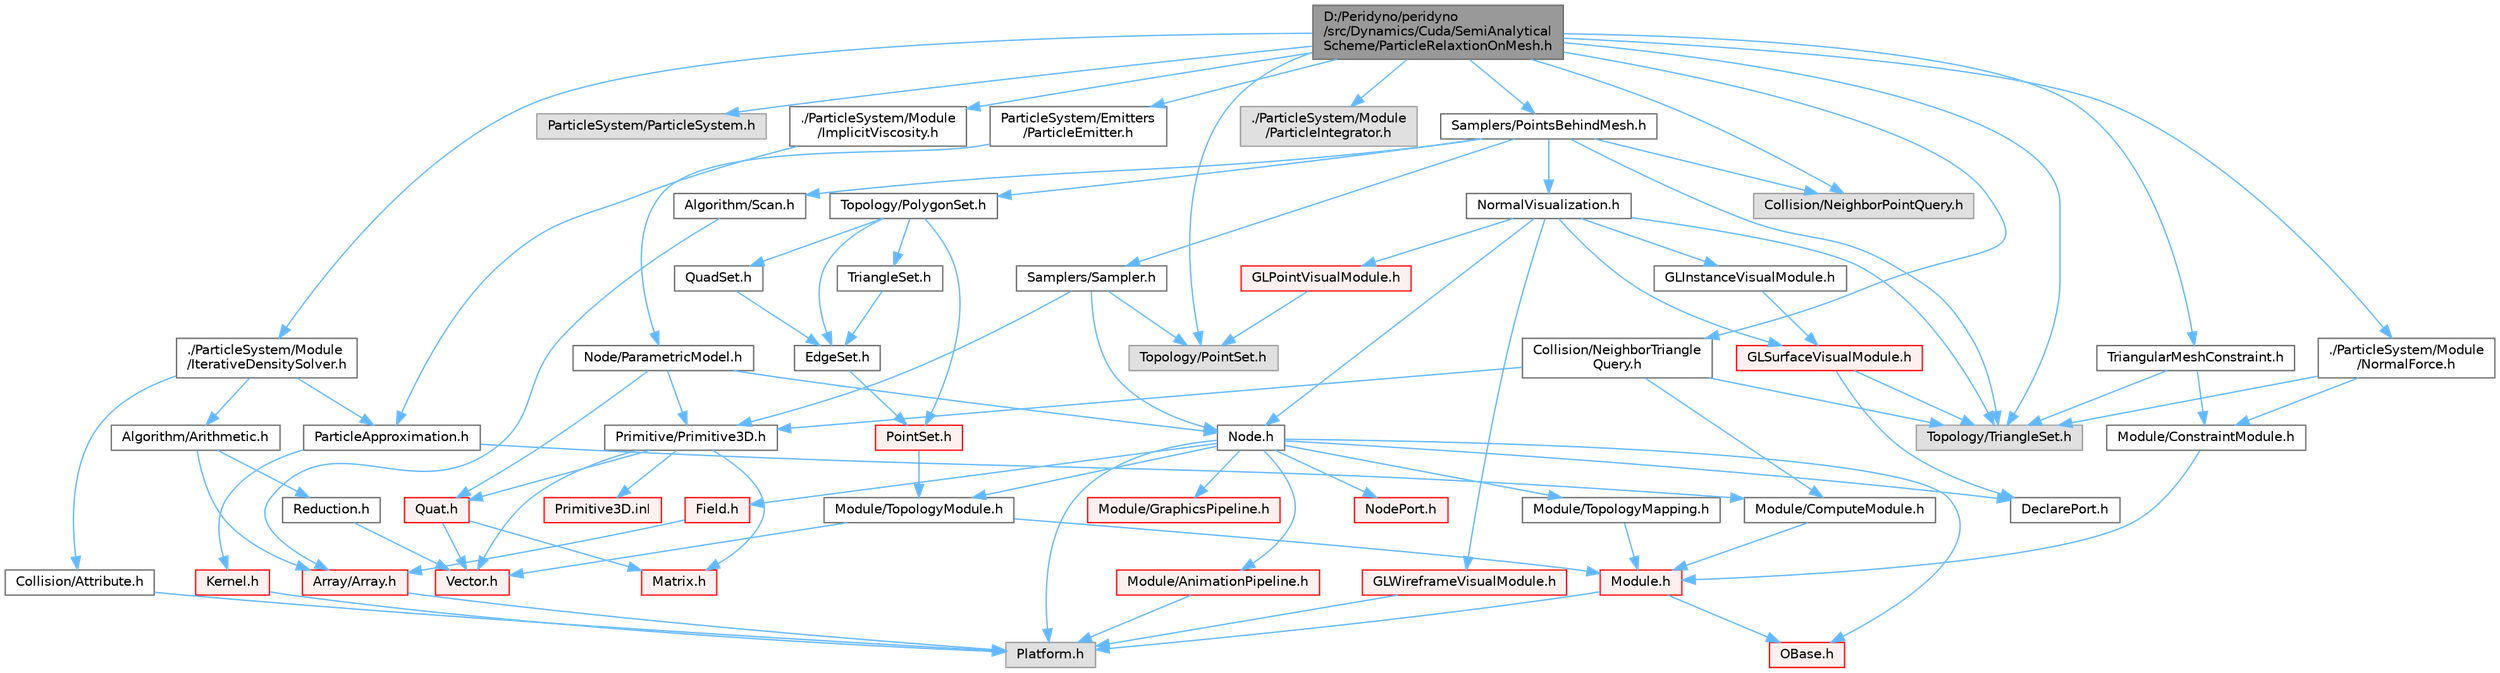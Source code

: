 digraph "D:/Peridyno/peridyno/src/Dynamics/Cuda/SemiAnalyticalScheme/ParticleRelaxtionOnMesh.h"
{
 // LATEX_PDF_SIZE
  bgcolor="transparent";
  edge [fontname=Helvetica,fontsize=10,labelfontname=Helvetica,labelfontsize=10];
  node [fontname=Helvetica,fontsize=10,shape=box,height=0.2,width=0.4];
  Node1 [id="Node000001",label="D:/Peridyno/peridyno\l/src/Dynamics/Cuda/SemiAnalytical\lScheme/ParticleRelaxtionOnMesh.h",height=0.2,width=0.4,color="gray40", fillcolor="grey60", style="filled", fontcolor="black",tooltip=" "];
  Node1 -> Node2 [id="edge1_Node000001_Node000002",color="steelblue1",style="solid",tooltip=" "];
  Node2 [id="Node000002",label="Topology/PointSet.h",height=0.2,width=0.4,color="grey60", fillcolor="#E0E0E0", style="filled",tooltip=" "];
  Node1 -> Node3 [id="edge2_Node000001_Node000003",color="steelblue1",style="solid",tooltip=" "];
  Node3 [id="Node000003",label="ParticleSystem/ParticleSystem.h",height=0.2,width=0.4,color="grey60", fillcolor="#E0E0E0", style="filled",tooltip=" "];
  Node1 -> Node4 [id="edge3_Node000001_Node000004",color="steelblue1",style="solid",tooltip=" "];
  Node4 [id="Node000004",label="ParticleSystem/Emitters\l/ParticleEmitter.h",height=0.2,width=0.4,color="grey40", fillcolor="white", style="filled",URL="$_cuda_2_particle_system_2_emitters_2_particle_emitter_8h.html",tooltip=" "];
  Node4 -> Node5 [id="edge4_Node000004_Node000005",color="steelblue1",style="solid",tooltip=" "];
  Node5 [id="Node000005",label="Node/ParametricModel.h",height=0.2,width=0.4,color="grey40", fillcolor="white", style="filled",URL="$_parametric_model_8h.html",tooltip=" "];
  Node5 -> Node6 [id="edge5_Node000005_Node000006",color="steelblue1",style="solid",tooltip=" "];
  Node6 [id="Node000006",label="Node.h",height=0.2,width=0.4,color="grey40", fillcolor="white", style="filled",URL="$_node_8h.html",tooltip=" "];
  Node6 -> Node7 [id="edge6_Node000006_Node000007",color="steelblue1",style="solid",tooltip=" "];
  Node7 [id="Node000007",label="OBase.h",height=0.2,width=0.4,color="red", fillcolor="#FFF0F0", style="filled",URL="$_o_base_8h.html",tooltip=" "];
  Node6 -> Node19 [id="edge7_Node000006_Node000019",color="steelblue1",style="solid",tooltip=" "];
  Node19 [id="Node000019",label="Field.h",height=0.2,width=0.4,color="red", fillcolor="#FFF0F0", style="filled",URL="$_field_8h.html",tooltip=" "];
  Node19 -> Node22 [id="edge8_Node000019_Node000022",color="steelblue1",style="solid",tooltip=" "];
  Node22 [id="Node000022",label="Array/Array.h",height=0.2,width=0.4,color="red", fillcolor="#FFF0F0", style="filled",URL="$_array_8h.html",tooltip=" "];
  Node22 -> Node10 [id="edge9_Node000022_Node000010",color="steelblue1",style="solid",tooltip=" "];
  Node10 [id="Node000010",label="Platform.h",height=0.2,width=0.4,color="grey60", fillcolor="#E0E0E0", style="filled",tooltip=" "];
  Node6 -> Node10 [id="edge10_Node000006_Node000010",color="steelblue1",style="solid",tooltip=" "];
  Node6 -> Node72 [id="edge11_Node000006_Node000072",color="steelblue1",style="solid",tooltip=" "];
  Node72 [id="Node000072",label="DeclarePort.h",height=0.2,width=0.4,color="grey40", fillcolor="white", style="filled",URL="$_declare_port_8h.html",tooltip=" "];
  Node6 -> Node73 [id="edge12_Node000006_Node000073",color="steelblue1",style="solid",tooltip=" "];
  Node73 [id="Node000073",label="NodePort.h",height=0.2,width=0.4,color="red", fillcolor="#FFF0F0", style="filled",URL="$_node_port_8h.html",tooltip=" "];
  Node6 -> Node74 [id="edge13_Node000006_Node000074",color="steelblue1",style="solid",tooltip=" "];
  Node74 [id="Node000074",label="Module/TopologyModule.h",height=0.2,width=0.4,color="grey40", fillcolor="white", style="filled",URL="$_topology_module_8h.html",tooltip=" "];
  Node74 -> Node35 [id="edge14_Node000074_Node000035",color="steelblue1",style="solid",tooltip=" "];
  Node35 [id="Node000035",label="Vector.h",height=0.2,width=0.4,color="red", fillcolor="#FFF0F0", style="filled",URL="$_vector_8h.html",tooltip=" "];
  Node74 -> Node75 [id="edge15_Node000074_Node000075",color="steelblue1",style="solid",tooltip=" "];
  Node75 [id="Node000075",label="Module.h",height=0.2,width=0.4,color="red", fillcolor="#FFF0F0", style="filled",URL="$_module_8h.html",tooltip=" "];
  Node75 -> Node10 [id="edge16_Node000075_Node000010",color="steelblue1",style="solid",tooltip=" "];
  Node75 -> Node7 [id="edge17_Node000075_Node000007",color="steelblue1",style="solid",tooltip=" "];
  Node6 -> Node95 [id="edge18_Node000006_Node000095",color="steelblue1",style="solid",tooltip=" "];
  Node95 [id="Node000095",label="Module/TopologyMapping.h",height=0.2,width=0.4,color="grey40", fillcolor="white", style="filled",URL="$_topology_mapping_8h.html",tooltip=" "];
  Node95 -> Node75 [id="edge19_Node000095_Node000075",color="steelblue1",style="solid",tooltip=" "];
  Node6 -> Node96 [id="edge20_Node000006_Node000096",color="steelblue1",style="solid",tooltip=" "];
  Node96 [id="Node000096",label="Module/AnimationPipeline.h",height=0.2,width=0.4,color="red", fillcolor="#FFF0F0", style="filled",URL="$_animation_pipeline_8h.html",tooltip=" "];
  Node96 -> Node10 [id="edge21_Node000096_Node000010",color="steelblue1",style="solid",tooltip=" "];
  Node6 -> Node98 [id="edge22_Node000006_Node000098",color="steelblue1",style="solid",tooltip=" "];
  Node98 [id="Node000098",label="Module/GraphicsPipeline.h",height=0.2,width=0.4,color="red", fillcolor="#FFF0F0", style="filled",URL="$_graphics_pipeline_8h.html",tooltip=" "];
  Node5 -> Node66 [id="edge23_Node000005_Node000066",color="steelblue1",style="solid",tooltip=" "];
  Node66 [id="Node000066",label="Quat.h",height=0.2,width=0.4,color="red", fillcolor="#FFF0F0", style="filled",URL="$_quat_8h.html",tooltip="Implementation of quaternion."];
  Node66 -> Node35 [id="edge24_Node000066_Node000035",color="steelblue1",style="solid",tooltip=" "];
  Node66 -> Node53 [id="edge25_Node000066_Node000053",color="steelblue1",style="solid",tooltip=" "];
  Node53 [id="Node000053",label="Matrix.h",height=0.2,width=0.4,color="red", fillcolor="#FFF0F0", style="filled",URL="$_matrix_8h.html",tooltip=" "];
  Node5 -> Node99 [id="edge26_Node000005_Node000099",color="steelblue1",style="solid",tooltip=" "];
  Node99 [id="Node000099",label="Primitive/Primitive3D.h",height=0.2,width=0.4,color="grey40", fillcolor="white", style="filled",URL="$_primitive3_d_8h.html",tooltip=" "];
  Node99 -> Node35 [id="edge27_Node000099_Node000035",color="steelblue1",style="solid",tooltip=" "];
  Node99 -> Node53 [id="edge28_Node000099_Node000053",color="steelblue1",style="solid",tooltip=" "];
  Node99 -> Node66 [id="edge29_Node000099_Node000066",color="steelblue1",style="solid",tooltip=" "];
  Node99 -> Node100 [id="edge30_Node000099_Node000100",color="steelblue1",style="solid",tooltip=" "];
  Node100 [id="Node000100",label="Primitive3D.inl",height=0.2,width=0.4,color="red", fillcolor="#FFF0F0", style="filled",URL="$_primitive3_d_8inl.html",tooltip=" "];
  Node1 -> Node103 [id="edge31_Node000001_Node000103",color="steelblue1",style="solid",tooltip=" "];
  Node103 [id="Node000103",label="./ParticleSystem/Module\l/IterativeDensitySolver.h",height=0.2,width=0.4,color="grey40", fillcolor="white", style="filled",URL="$_iterative_density_solver_8h.html",tooltip=" "];
  Node103 -> Node104 [id="edge32_Node000103_Node000104",color="steelblue1",style="solid",tooltip=" "];
  Node104 [id="Node000104",label="ParticleApproximation.h",height=0.2,width=0.4,color="grey40", fillcolor="white", style="filled",URL="$_particle_approximation_8h.html",tooltip=" "];
  Node104 -> Node105 [id="edge33_Node000104_Node000105",color="steelblue1",style="solid",tooltip=" "];
  Node105 [id="Node000105",label="Module/ComputeModule.h",height=0.2,width=0.4,color="grey40", fillcolor="white", style="filled",URL="$_compute_module_8h.html",tooltip=" "];
  Node105 -> Node75 [id="edge34_Node000105_Node000075",color="steelblue1",style="solid",tooltip=" "];
  Node104 -> Node106 [id="edge35_Node000104_Node000106",color="steelblue1",style="solid",tooltip=" "];
  Node106 [id="Node000106",label="Kernel.h",height=0.2,width=0.4,color="red", fillcolor="#FFF0F0", style="filled",URL="$_kernel_8h.html",tooltip=" "];
  Node106 -> Node10 [id="edge36_Node000106_Node000010",color="steelblue1",style="solid",tooltip=" "];
  Node103 -> Node107 [id="edge37_Node000103_Node000107",color="steelblue1",style="solid",tooltip=" "];
  Node107 [id="Node000107",label="Algorithm/Arithmetic.h",height=0.2,width=0.4,color="grey40", fillcolor="white", style="filled",URL="$_arithmetic_8h.html",tooltip=" "];
  Node107 -> Node108 [id="edge38_Node000107_Node000108",color="steelblue1",style="solid",tooltip=" "];
  Node108 [id="Node000108",label="Reduction.h",height=0.2,width=0.4,color="grey40", fillcolor="white", style="filled",URL="$_reduction_8h.html",tooltip=" "];
  Node108 -> Node35 [id="edge39_Node000108_Node000035",color="steelblue1",style="solid",tooltip=" "];
  Node107 -> Node22 [id="edge40_Node000107_Node000022",color="steelblue1",style="solid",tooltip=" "];
  Node103 -> Node109 [id="edge41_Node000103_Node000109",color="steelblue1",style="solid",tooltip=" "];
  Node109 [id="Node000109",label="Collision/Attribute.h",height=0.2,width=0.4,color="grey40", fillcolor="white", style="filled",URL="$_attribute_8h.html",tooltip=" "];
  Node109 -> Node10 [id="edge42_Node000109_Node000010",color="steelblue1",style="solid",tooltip=" "];
  Node1 -> Node110 [id="edge43_Node000001_Node000110",color="steelblue1",style="solid",tooltip=" "];
  Node110 [id="Node000110",label="./ParticleSystem/Module\l/ImplicitViscosity.h",height=0.2,width=0.4,color="grey40", fillcolor="white", style="filled",URL="$_implicit_viscosity_8h.html",tooltip=" "];
  Node110 -> Node104 [id="edge44_Node000110_Node000104",color="steelblue1",style="solid",tooltip=" "];
  Node1 -> Node111 [id="edge45_Node000001_Node000111",color="steelblue1",style="solid",tooltip=" "];
  Node111 [id="Node000111",label="./ParticleSystem/Module\l/ParticleIntegrator.h",height=0.2,width=0.4,color="grey60", fillcolor="#E0E0E0", style="filled",tooltip=" "];
  Node1 -> Node112 [id="edge46_Node000001_Node000112",color="steelblue1",style="solid",tooltip=" "];
  Node112 [id="Node000112",label="./ParticleSystem/Module\l/NormalForce.h",height=0.2,width=0.4,color="grey40", fillcolor="white", style="filled",URL="$_normal_force_8h.html",tooltip=" "];
  Node112 -> Node113 [id="edge47_Node000112_Node000113",color="steelblue1",style="solid",tooltip=" "];
  Node113 [id="Node000113",label="Module/ConstraintModule.h",height=0.2,width=0.4,color="grey40", fillcolor="white", style="filled",URL="$_constraint_module_8h.html",tooltip=" "];
  Node113 -> Node75 [id="edge48_Node000113_Node000075",color="steelblue1",style="solid",tooltip=" "];
  Node112 -> Node114 [id="edge49_Node000112_Node000114",color="steelblue1",style="solid",tooltip=" "];
  Node114 [id="Node000114",label="Topology/TriangleSet.h",height=0.2,width=0.4,color="grey60", fillcolor="#E0E0E0", style="filled",tooltip=" "];
  Node1 -> Node115 [id="edge50_Node000001_Node000115",color="steelblue1",style="solid",tooltip=" "];
  Node115 [id="Node000115",label="Collision/NeighborTriangle\lQuery.h",height=0.2,width=0.4,color="grey40", fillcolor="white", style="filled",URL="$_neighbor_triangle_query_8h.html",tooltip=" "];
  Node115 -> Node105 [id="edge51_Node000115_Node000105",color="steelblue1",style="solid",tooltip=" "];
  Node115 -> Node114 [id="edge52_Node000115_Node000114",color="steelblue1",style="solid",tooltip=" "];
  Node115 -> Node99 [id="edge53_Node000115_Node000099",color="steelblue1",style="solid",tooltip=" "];
  Node1 -> Node116 [id="edge54_Node000001_Node000116",color="steelblue1",style="solid",tooltip=" "];
  Node116 [id="Node000116",label="TriangularMeshConstraint.h",height=0.2,width=0.4,color="grey40", fillcolor="white", style="filled",URL="$_triangular_mesh_constraint_8h.html",tooltip=" "];
  Node116 -> Node113 [id="edge55_Node000116_Node000113",color="steelblue1",style="solid",tooltip=" "];
  Node116 -> Node114 [id="edge56_Node000116_Node000114",color="steelblue1",style="solid",tooltip=" "];
  Node1 -> Node117 [id="edge57_Node000001_Node000117",color="steelblue1",style="solid",tooltip=" "];
  Node117 [id="Node000117",label="Collision/NeighborPointQuery.h",height=0.2,width=0.4,color="grey60", fillcolor="#E0E0E0", style="filled",tooltip=" "];
  Node1 -> Node114 [id="edge58_Node000001_Node000114",color="steelblue1",style="solid",tooltip=" "];
  Node1 -> Node118 [id="edge59_Node000001_Node000118",color="steelblue1",style="solid",tooltip=" "];
  Node118 [id="Node000118",label="Samplers/PointsBehindMesh.h",height=0.2,width=0.4,color="grey40", fillcolor="white", style="filled",URL="$_points_behind_mesh_8h.html",tooltip=" "];
  Node118 -> Node119 [id="edge60_Node000118_Node000119",color="steelblue1",style="solid",tooltip=" "];
  Node119 [id="Node000119",label="Samplers/Sampler.h",height=0.2,width=0.4,color="grey40", fillcolor="white", style="filled",URL="$_sampler_8h.html",tooltip=" "];
  Node119 -> Node6 [id="edge61_Node000119_Node000006",color="steelblue1",style="solid",tooltip=" "];
  Node119 -> Node99 [id="edge62_Node000119_Node000099",color="steelblue1",style="solid",tooltip=" "];
  Node119 -> Node2 [id="edge63_Node000119_Node000002",color="steelblue1",style="solid",tooltip=" "];
  Node118 -> Node120 [id="edge64_Node000118_Node000120",color="steelblue1",style="solid",tooltip=" "];
  Node120 [id="Node000120",label="Topology/PolygonSet.h",height=0.2,width=0.4,color="grey40", fillcolor="white", style="filled",URL="$_polygon_set_8h.html",tooltip=" "];
  Node120 -> Node121 [id="edge65_Node000120_Node000121",color="steelblue1",style="solid",tooltip=" "];
  Node121 [id="Node000121",label="PointSet.h",height=0.2,width=0.4,color="red", fillcolor="#FFF0F0", style="filled",URL="$_cuda_2_topology_2_point_set_8h.html",tooltip=" "];
  Node121 -> Node74 [id="edge66_Node000121_Node000074",color="steelblue1",style="solid",tooltip=" "];
  Node120 -> Node123 [id="edge67_Node000120_Node000123",color="steelblue1",style="solid",tooltip=" "];
  Node123 [id="Node000123",label="EdgeSet.h",height=0.2,width=0.4,color="grey40", fillcolor="white", style="filled",URL="$_cuda_2_topology_2_edge_set_8h.html",tooltip=" "];
  Node123 -> Node121 [id="edge68_Node000123_Node000121",color="steelblue1",style="solid",tooltip=" "];
  Node120 -> Node124 [id="edge69_Node000120_Node000124",color="steelblue1",style="solid",tooltip=" "];
  Node124 [id="Node000124",label="TriangleSet.h",height=0.2,width=0.4,color="grey40", fillcolor="white", style="filled",URL="$_cuda_2_topology_2_triangle_set_8h.html",tooltip=" "];
  Node124 -> Node123 [id="edge70_Node000124_Node000123",color="steelblue1",style="solid",tooltip=" "];
  Node120 -> Node125 [id="edge71_Node000120_Node000125",color="steelblue1",style="solid",tooltip=" "];
  Node125 [id="Node000125",label="QuadSet.h",height=0.2,width=0.4,color="grey40", fillcolor="white", style="filled",URL="$_quad_set_8h.html",tooltip=" "];
  Node125 -> Node123 [id="edge72_Node000125_Node000123",color="steelblue1",style="solid",tooltip=" "];
  Node118 -> Node114 [id="edge73_Node000118_Node000114",color="steelblue1",style="solid",tooltip=" "];
  Node118 -> Node126 [id="edge74_Node000118_Node000126",color="steelblue1",style="solid",tooltip=" "];
  Node126 [id="Node000126",label="NormalVisualization.h",height=0.2,width=0.4,color="grey40", fillcolor="white", style="filled",URL="$_normal_visualization_8h.html",tooltip=" "];
  Node126 -> Node6 [id="edge75_Node000126_Node000006",color="steelblue1",style="solid",tooltip=" "];
  Node126 -> Node114 [id="edge76_Node000126_Node000114",color="steelblue1",style="solid",tooltip=" "];
  Node126 -> Node127 [id="edge77_Node000126_Node000127",color="steelblue1",style="solid",tooltip=" "];
  Node127 [id="Node000127",label="GLWireframeVisualModule.h",height=0.2,width=0.4,color="red", fillcolor="#FFF0F0", style="filled",URL="$_g_l_wireframe_visual_module_8h.html",tooltip=" "];
  Node127 -> Node10 [id="edge78_Node000127_Node000010",color="steelblue1",style="solid",tooltip=" "];
  Node126 -> Node139 [id="edge79_Node000126_Node000139",color="steelblue1",style="solid",tooltip=" "];
  Node139 [id="Node000139",label="GLPointVisualModule.h",height=0.2,width=0.4,color="red", fillcolor="#FFF0F0", style="filled",URL="$_g_l_point_visual_module_8h.html",tooltip=" "];
  Node139 -> Node2 [id="edge80_Node000139_Node000002",color="steelblue1",style="solid",tooltip=" "];
  Node126 -> Node140 [id="edge81_Node000126_Node000140",color="steelblue1",style="solid",tooltip=" "];
  Node140 [id="Node000140",label="GLSurfaceVisualModule.h",height=0.2,width=0.4,color="red", fillcolor="#FFF0F0", style="filled",URL="$_g_l_surface_visual_module_8h.html",tooltip=" "];
  Node140 -> Node72 [id="edge82_Node000140_Node000072",color="steelblue1",style="solid",tooltip=" "];
  Node140 -> Node114 [id="edge83_Node000140_Node000114",color="steelblue1",style="solid",tooltip=" "];
  Node126 -> Node143 [id="edge84_Node000126_Node000143",color="steelblue1",style="solid",tooltip=" "];
  Node143 [id="Node000143",label="GLInstanceVisualModule.h",height=0.2,width=0.4,color="grey40", fillcolor="white", style="filled",URL="$_g_l_instance_visual_module_8h.html",tooltip=" "];
  Node143 -> Node140 [id="edge85_Node000143_Node000140",color="steelblue1",style="solid",tooltip=" "];
  Node118 -> Node117 [id="edge86_Node000118_Node000117",color="steelblue1",style="solid",tooltip=" "];
  Node118 -> Node144 [id="edge87_Node000118_Node000144",color="steelblue1",style="solid",tooltip=" "];
  Node144 [id="Node000144",label="Algorithm/Scan.h",height=0.2,width=0.4,color="grey40", fillcolor="white", style="filled",URL="$_scan_8h.html",tooltip=" "];
  Node144 -> Node22 [id="edge88_Node000144_Node000022",color="steelblue1",style="solid",tooltip=" "];
}

